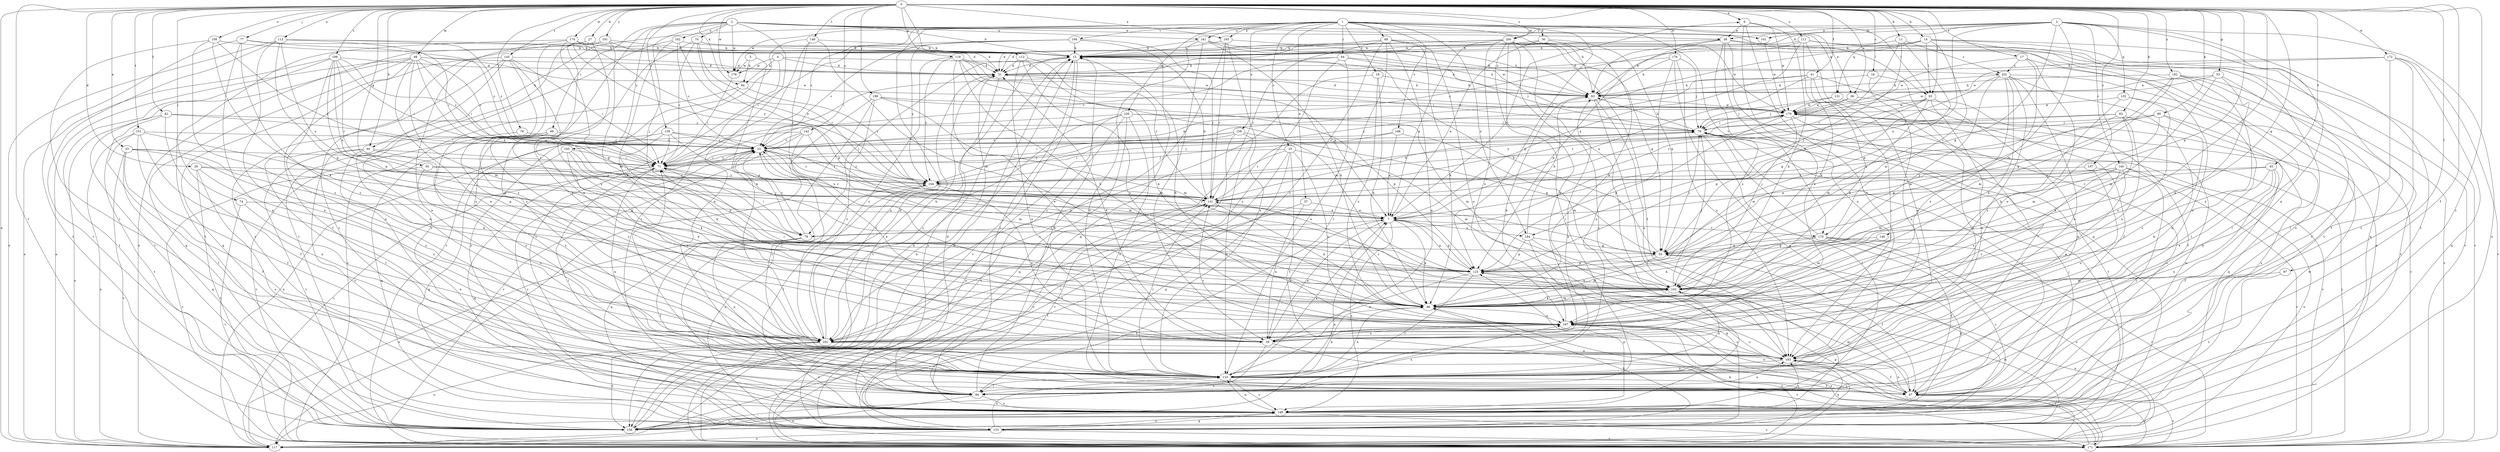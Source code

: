 strict digraph  {
0;
1;
2;
3;
4;
5;
6;
7;
11;
14;
15;
16;
17;
18;
19;
23;
27;
29;
30;
31;
33;
36;
37;
38;
39;
41;
42;
45;
47;
50;
53;
55;
60;
63;
64;
68;
69;
70;
71;
74;
76;
77;
78;
79;
80;
83;
84;
86;
87;
93;
94;
98;
100;
101;
102;
109;
110;
111;
112;
113;
117;
118;
125;
131;
132;
133;
139;
140;
141;
142;
145;
146;
148;
149;
151;
156;
158;
161;
162;
163;
166;
168;
170;
171;
172;
174;
176;
178;
179;
182;
183;
184;
187;
191;
193;
194;
197;
198;
199;
200;
201;
202;
0 -> 6  [label=a];
0 -> 11  [label=b];
0 -> 14  [label=b];
0 -> 16  [label=c];
0 -> 17  [label=c];
0 -> 27  [label=d];
0 -> 29  [label=d];
0 -> 33  [label=e];
0 -> 36  [label=e];
0 -> 41  [label=f];
0 -> 42  [label=f];
0 -> 45  [label=f];
0 -> 47  [label=f];
0 -> 50  [label=g];
0 -> 53  [label=g];
0 -> 55  [label=g];
0 -> 60  [label=h];
0 -> 74  [label=j];
0 -> 76  [label=j];
0 -> 77  [label=j];
0 -> 80  [label=k];
0 -> 83  [label=k];
0 -> 84  [label=k];
0 -> 87  [label=l];
0 -> 93  [label=l];
0 -> 98  [label=m];
0 -> 109  [label=n];
0 -> 111  [label=o];
0 -> 112  [label=o];
0 -> 113  [label=o];
0 -> 117  [label=o];
0 -> 118  [label=p];
0 -> 125  [label=p];
0 -> 139  [label=r];
0 -> 142  [label=s];
0 -> 145  [label=s];
0 -> 146  [label=s];
0 -> 148  [label=s];
0 -> 149  [label=t];
0 -> 151  [label=t];
0 -> 156  [label=t];
0 -> 172  [label=w];
0 -> 174  [label=w];
0 -> 176  [label=w];
0 -> 178  [label=w];
0 -> 182  [label=x];
0 -> 183  [label=x];
0 -> 191  [label=y];
0 -> 197  [label=z];
0 -> 198  [label=z];
0 -> 199  [label=z];
0 -> 200  [label=z];
1 -> 18  [label=c];
1 -> 19  [label=c];
1 -> 23  [label=c];
1 -> 30  [label=d];
1 -> 36  [label=e];
1 -> 37  [label=e];
1 -> 60  [label=h];
1 -> 63  [label=h];
1 -> 64  [label=i];
1 -> 68  [label=i];
1 -> 93  [label=l];
1 -> 100  [label=m];
1 -> 125  [label=p];
1 -> 131  [label=q];
1 -> 156  [label=t];
1 -> 158  [label=u];
1 -> 161  [label=u];
1 -> 166  [label=v];
1 -> 168  [label=v];
1 -> 170  [label=v];
1 -> 178  [label=w];
1 -> 183  [label=x];
1 -> 184  [label=x];
2 -> 15  [label=b];
2 -> 38  [label=e];
2 -> 69  [label=i];
2 -> 70  [label=i];
2 -> 78  [label=j];
2 -> 93  [label=l];
2 -> 101  [label=m];
2 -> 110  [label=n];
2 -> 161  [label=u];
2 -> 162  [label=u];
2 -> 163  [label=u];
2 -> 178  [label=w];
2 -> 193  [label=y];
3 -> 15  [label=b];
3 -> 38  [label=e];
3 -> 55  [label=g];
3 -> 101  [label=m];
3 -> 102  [label=m];
3 -> 110  [label=n];
3 -> 117  [label=o];
3 -> 131  [label=q];
3 -> 132  [label=q];
3 -> 140  [label=r];
3 -> 156  [label=t];
3 -> 184  [label=x];
3 -> 200  [label=z];
4 -> 31  [label=d];
4 -> 84  [label=k];
4 -> 148  [label=s];
4 -> 178  [label=w];
4 -> 201  [label=z];
5 -> 84  [label=k];
5 -> 86  [label=k];
5 -> 178  [label=w];
6 -> 38  [label=e];
6 -> 39  [label=e];
6 -> 86  [label=k];
6 -> 163  [label=u];
6 -> 179  [label=w];
7 -> 6  [label=a];
7 -> 39  [label=e];
7 -> 78  [label=j];
7 -> 86  [label=k];
7 -> 125  [label=p];
7 -> 148  [label=s];
7 -> 170  [label=v];
7 -> 184  [label=x];
11 -> 15  [label=b];
11 -> 78  [label=j];
11 -> 125  [label=p];
11 -> 141  [label=r];
11 -> 201  [label=z];
14 -> 15  [label=b];
14 -> 23  [label=c];
14 -> 71  [label=i];
14 -> 93  [label=l];
14 -> 110  [label=n];
14 -> 148  [label=s];
14 -> 170  [label=v];
14 -> 171  [label=v];
15 -> 31  [label=d];
15 -> 78  [label=j];
15 -> 94  [label=l];
15 -> 171  [label=v];
16 -> 63  [label=h];
16 -> 94  [label=l];
16 -> 163  [label=u];
17 -> 39  [label=e];
17 -> 94  [label=l];
17 -> 125  [label=p];
17 -> 179  [label=w];
17 -> 201  [label=z];
18 -> 63  [label=h];
18 -> 86  [label=k];
18 -> 187  [label=x];
18 -> 202  [label=z];
19 -> 47  [label=f];
19 -> 71  [label=i];
19 -> 102  [label=m];
19 -> 133  [label=q];
19 -> 171  [label=v];
19 -> 187  [label=x];
19 -> 202  [label=z];
23 -> 71  [label=i];
23 -> 78  [label=j];
23 -> 79  [label=j];
23 -> 102  [label=m];
23 -> 179  [label=w];
23 -> 194  [label=y];
27 -> 15  [label=b];
27 -> 148  [label=s];
27 -> 187  [label=x];
27 -> 202  [label=z];
29 -> 55  [label=g];
29 -> 148  [label=s];
29 -> 156  [label=t];
29 -> 194  [label=y];
29 -> 202  [label=z];
30 -> 7  [label=a];
30 -> 15  [label=b];
30 -> 55  [label=g];
30 -> 86  [label=k];
31 -> 63  [label=h];
31 -> 79  [label=j];
31 -> 148  [label=s];
31 -> 156  [label=t];
33 -> 47  [label=f];
33 -> 71  [label=i];
33 -> 86  [label=k];
33 -> 133  [label=q];
33 -> 171  [label=v];
33 -> 202  [label=z];
36 -> 47  [label=f];
36 -> 79  [label=j];
36 -> 141  [label=r];
36 -> 179  [label=w];
37 -> 7  [label=a];
37 -> 39  [label=e];
37 -> 156  [label=t];
38 -> 15  [label=b];
38 -> 63  [label=h];
38 -> 117  [label=o];
38 -> 125  [label=p];
38 -> 133  [label=q];
38 -> 163  [label=u];
38 -> 171  [label=v];
38 -> 187  [label=x];
39 -> 7  [label=a];
39 -> 31  [label=d];
39 -> 156  [label=t];
39 -> 171  [label=v];
39 -> 187  [label=x];
41 -> 7  [label=a];
41 -> 47  [label=f];
41 -> 63  [label=h];
41 -> 86  [label=k];
41 -> 194  [label=y];
41 -> 202  [label=z];
42 -> 47  [label=f];
42 -> 71  [label=i];
42 -> 79  [label=j];
42 -> 117  [label=o];
42 -> 156  [label=t];
45 -> 47  [label=f];
45 -> 86  [label=k];
45 -> 110  [label=n];
45 -> 141  [label=r];
45 -> 187  [label=x];
45 -> 194  [label=y];
47 -> 71  [label=i];
47 -> 79  [label=j];
47 -> 102  [label=m];
47 -> 163  [label=u];
47 -> 171  [label=v];
47 -> 187  [label=x];
50 -> 141  [label=r];
50 -> 163  [label=u];
50 -> 171  [label=v];
50 -> 194  [label=y];
53 -> 47  [label=f];
53 -> 63  [label=h];
53 -> 86  [label=k];
53 -> 102  [label=m];
53 -> 179  [label=w];
55 -> 15  [label=b];
55 -> 23  [label=c];
55 -> 47  [label=f];
55 -> 79  [label=j];
55 -> 86  [label=k];
55 -> 125  [label=p];
60 -> 71  [label=i];
60 -> 94  [label=l];
60 -> 148  [label=s];
60 -> 156  [label=t];
60 -> 202  [label=z];
63 -> 15  [label=b];
63 -> 31  [label=d];
63 -> 156  [label=t];
63 -> 163  [label=u];
63 -> 179  [label=w];
64 -> 23  [label=c];
64 -> 31  [label=d];
64 -> 63  [label=h];
64 -> 79  [label=j];
64 -> 110  [label=n];
64 -> 202  [label=z];
68 -> 15  [label=b];
68 -> 31  [label=d];
68 -> 86  [label=k];
68 -> 94  [label=l];
68 -> 110  [label=n];
68 -> 141  [label=r];
68 -> 163  [label=u];
68 -> 179  [label=w];
68 -> 202  [label=z];
69 -> 23  [label=c];
69 -> 39  [label=e];
69 -> 133  [label=q];
69 -> 171  [label=v];
69 -> 202  [label=z];
70 -> 15  [label=b];
70 -> 31  [label=d];
70 -> 71  [label=i];
70 -> 125  [label=p];
70 -> 141  [label=r];
70 -> 163  [label=u];
71 -> 23  [label=c];
71 -> 79  [label=j];
71 -> 110  [label=n];
71 -> 133  [label=q];
71 -> 194  [label=y];
74 -> 7  [label=a];
74 -> 110  [label=n];
74 -> 171  [label=v];
76 -> 23  [label=c];
76 -> 163  [label=u];
77 -> 15  [label=b];
77 -> 23  [label=c];
77 -> 110  [label=n];
77 -> 156  [label=t];
77 -> 202  [label=z];
78 -> 23  [label=c];
78 -> 47  [label=f];
78 -> 71  [label=i];
78 -> 110  [label=n];
78 -> 117  [label=o];
79 -> 23  [label=c];
79 -> 63  [label=h];
79 -> 94  [label=l];
79 -> 171  [label=v];
80 -> 7  [label=a];
80 -> 79  [label=j];
80 -> 102  [label=m];
80 -> 110  [label=n];
80 -> 148  [label=s];
80 -> 194  [label=y];
83 -> 79  [label=j];
83 -> 86  [label=k];
83 -> 125  [label=p];
83 -> 187  [label=x];
83 -> 194  [label=y];
83 -> 202  [label=z];
84 -> 148  [label=s];
84 -> 171  [label=v];
84 -> 194  [label=y];
86 -> 71  [label=i];
86 -> 102  [label=m];
86 -> 110  [label=n];
86 -> 141  [label=r];
86 -> 187  [label=x];
87 -> 102  [label=m];
87 -> 148  [label=s];
93 -> 102  [label=m];
93 -> 110  [label=n];
93 -> 125  [label=p];
93 -> 141  [label=r];
93 -> 163  [label=u];
93 -> 179  [label=w];
94 -> 15  [label=b];
94 -> 31  [label=d];
94 -> 117  [label=o];
94 -> 148  [label=s];
94 -> 163  [label=u];
94 -> 187  [label=x];
98 -> 7  [label=a];
98 -> 23  [label=c];
98 -> 31  [label=d];
98 -> 39  [label=e];
98 -> 47  [label=f];
98 -> 71  [label=i];
98 -> 102  [label=m];
98 -> 117  [label=o];
98 -> 133  [label=q];
98 -> 156  [label=t];
98 -> 179  [label=w];
100 -> 47  [label=f];
100 -> 71  [label=i];
100 -> 79  [label=j];
100 -> 102  [label=m];
100 -> 117  [label=o];
100 -> 133  [label=q];
100 -> 171  [label=v];
100 -> 202  [label=z];
101 -> 179  [label=w];
102 -> 79  [label=j];
102 -> 86  [label=k];
102 -> 110  [label=n];
102 -> 117  [label=o];
109 -> 15  [label=b];
109 -> 86  [label=k];
109 -> 94  [label=l];
109 -> 194  [label=y];
109 -> 202  [label=z];
110 -> 7  [label=a];
110 -> 47  [label=f];
110 -> 63  [label=h];
110 -> 71  [label=i];
110 -> 86  [label=k];
110 -> 94  [label=l];
110 -> 141  [label=r];
110 -> 148  [label=s];
111 -> 7  [label=a];
111 -> 15  [label=b];
111 -> 63  [label=h];
111 -> 86  [label=k];
111 -> 110  [label=n];
111 -> 133  [label=q];
111 -> 148  [label=s];
111 -> 156  [label=t];
112 -> 31  [label=d];
112 -> 86  [label=k];
112 -> 110  [label=n];
112 -> 141  [label=r];
112 -> 187  [label=x];
113 -> 7  [label=a];
113 -> 15  [label=b];
113 -> 23  [label=c];
113 -> 71  [label=i];
113 -> 110  [label=n];
113 -> 117  [label=o];
113 -> 125  [label=p];
113 -> 156  [label=t];
117 -> 23  [label=c];
118 -> 7  [label=a];
118 -> 31  [label=d];
118 -> 39  [label=e];
118 -> 86  [label=k];
118 -> 102  [label=m];
118 -> 179  [label=w];
118 -> 194  [label=y];
118 -> 202  [label=z];
125 -> 7  [label=a];
125 -> 23  [label=c];
125 -> 39  [label=e];
125 -> 94  [label=l];
125 -> 102  [label=m];
131 -> 79  [label=j];
131 -> 163  [label=u];
131 -> 179  [label=w];
132 -> 86  [label=k];
132 -> 171  [label=v];
132 -> 179  [label=w];
132 -> 187  [label=x];
133 -> 15  [label=b];
133 -> 23  [label=c];
133 -> 79  [label=j];
133 -> 86  [label=k];
133 -> 102  [label=m];
133 -> 110  [label=n];
133 -> 117  [label=o];
133 -> 148  [label=s];
133 -> 163  [label=u];
133 -> 171  [label=v];
133 -> 179  [label=w];
133 -> 194  [label=y];
139 -> 7  [label=a];
139 -> 23  [label=c];
139 -> 71  [label=i];
139 -> 86  [label=k];
139 -> 94  [label=l];
139 -> 141  [label=r];
140 -> 7  [label=a];
140 -> 39  [label=e];
140 -> 47  [label=f];
140 -> 102  [label=m];
140 -> 117  [label=o];
140 -> 187  [label=x];
140 -> 194  [label=y];
140 -> 202  [label=z];
141 -> 7  [label=a];
141 -> 15  [label=b];
141 -> 86  [label=k];
141 -> 148  [label=s];
141 -> 179  [label=w];
142 -> 23  [label=c];
142 -> 39  [label=e];
142 -> 102  [label=m];
142 -> 117  [label=o];
142 -> 171  [label=v];
145 -> 31  [label=d];
145 -> 71  [label=i];
145 -> 110  [label=n];
145 -> 133  [label=q];
145 -> 148  [label=s];
145 -> 187  [label=x];
145 -> 202  [label=z];
146 -> 55  [label=g];
146 -> 102  [label=m];
148 -> 55  [label=g];
148 -> 79  [label=j];
148 -> 110  [label=n];
148 -> 125  [label=p];
148 -> 133  [label=q];
148 -> 141  [label=r];
148 -> 156  [label=t];
148 -> 163  [label=u];
148 -> 171  [label=v];
148 -> 179  [label=w];
149 -> 15  [label=b];
149 -> 94  [label=l];
149 -> 102  [label=m];
149 -> 171  [label=v];
149 -> 187  [label=x];
151 -> 23  [label=c];
151 -> 47  [label=f];
151 -> 94  [label=l];
151 -> 110  [label=n];
151 -> 117  [label=o];
151 -> 125  [label=p];
156 -> 7  [label=a];
156 -> 15  [label=b];
158 -> 23  [label=c];
158 -> 55  [label=g];
158 -> 71  [label=i];
158 -> 110  [label=n];
158 -> 171  [label=v];
158 -> 194  [label=y];
161 -> 15  [label=b];
161 -> 39  [label=e];
161 -> 63  [label=h];
161 -> 86  [label=k];
161 -> 110  [label=n];
161 -> 179  [label=w];
162 -> 15  [label=b];
162 -> 23  [label=c];
162 -> 86  [label=k];
162 -> 156  [label=t];
162 -> 194  [label=y];
163 -> 23  [label=c];
163 -> 47  [label=f];
163 -> 110  [label=n];
163 -> 117  [label=o];
163 -> 141  [label=r];
163 -> 187  [label=x];
166 -> 15  [label=b];
166 -> 23  [label=c];
166 -> 71  [label=i];
166 -> 133  [label=q];
166 -> 141  [label=r];
166 -> 194  [label=y];
168 -> 7  [label=a];
168 -> 23  [label=c];
168 -> 102  [label=m];
168 -> 141  [label=r];
170 -> 47  [label=f];
170 -> 55  [label=g];
170 -> 79  [label=j];
170 -> 86  [label=k];
170 -> 117  [label=o];
170 -> 148  [label=s];
170 -> 171  [label=v];
171 -> 15  [label=b];
171 -> 47  [label=f];
171 -> 79  [label=j];
171 -> 86  [label=k];
171 -> 125  [label=p];
171 -> 187  [label=x];
172 -> 31  [label=d];
172 -> 47  [label=f];
172 -> 94  [label=l];
172 -> 133  [label=q];
172 -> 171  [label=v];
172 -> 179  [label=w];
174 -> 15  [label=b];
174 -> 110  [label=n];
174 -> 125  [label=p];
174 -> 141  [label=r];
174 -> 156  [label=t];
174 -> 194  [label=y];
176 -> 31  [label=d];
176 -> 63  [label=h];
176 -> 79  [label=j];
176 -> 110  [label=n];
176 -> 133  [label=q];
176 -> 163  [label=u];
178 -> 71  [label=i];
179 -> 79  [label=j];
179 -> 102  [label=m];
179 -> 125  [label=p];
179 -> 133  [label=q];
179 -> 148  [label=s];
179 -> 156  [label=t];
182 -> 55  [label=g];
182 -> 63  [label=h];
182 -> 102  [label=m];
182 -> 156  [label=t];
182 -> 171  [label=v];
182 -> 187  [label=x];
183 -> 15  [label=b];
183 -> 63  [label=h];
183 -> 110  [label=n];
183 -> 141  [label=r];
183 -> 156  [label=t];
184 -> 55  [label=g];
184 -> 63  [label=h];
184 -> 117  [label=o];
184 -> 125  [label=p];
184 -> 133  [label=q];
187 -> 15  [label=b];
187 -> 39  [label=e];
187 -> 63  [label=h];
187 -> 71  [label=i];
187 -> 117  [label=o];
187 -> 171  [label=v];
187 -> 202  [label=z];
191 -> 15  [label=b];
191 -> 31  [label=d];
191 -> 39  [label=e];
191 -> 102  [label=m];
191 -> 117  [label=o];
191 -> 148  [label=s];
193 -> 71  [label=i];
193 -> 86  [label=k];
193 -> 125  [label=p];
193 -> 133  [label=q];
193 -> 202  [label=z];
194 -> 23  [label=c];
194 -> 39  [label=e];
194 -> 79  [label=j];
194 -> 94  [label=l];
194 -> 133  [label=q];
194 -> 141  [label=r];
197 -> 163  [label=u];
197 -> 171  [label=v];
197 -> 194  [label=y];
198 -> 94  [label=l];
198 -> 102  [label=m];
198 -> 117  [label=o];
198 -> 125  [label=p];
198 -> 179  [label=w];
198 -> 202  [label=z];
199 -> 7  [label=a];
199 -> 23  [label=c];
199 -> 31  [label=d];
199 -> 71  [label=i];
199 -> 110  [label=n];
199 -> 117  [label=o];
199 -> 125  [label=p];
199 -> 141  [label=r];
199 -> 156  [label=t];
200 -> 7  [label=a];
200 -> 15  [label=b];
200 -> 31  [label=d];
200 -> 39  [label=e];
200 -> 47  [label=f];
200 -> 55  [label=g];
200 -> 71  [label=i];
200 -> 94  [label=l];
200 -> 148  [label=s];
200 -> 163  [label=u];
200 -> 187  [label=x];
201 -> 55  [label=g];
201 -> 63  [label=h];
201 -> 86  [label=k];
201 -> 94  [label=l];
201 -> 102  [label=m];
201 -> 110  [label=n];
201 -> 163  [label=u];
201 -> 187  [label=x];
201 -> 202  [label=z];
202 -> 15  [label=b];
202 -> 23  [label=c];
202 -> 31  [label=d];
202 -> 117  [label=o];
202 -> 148  [label=s];
202 -> 156  [label=t];
202 -> 163  [label=u];
}
